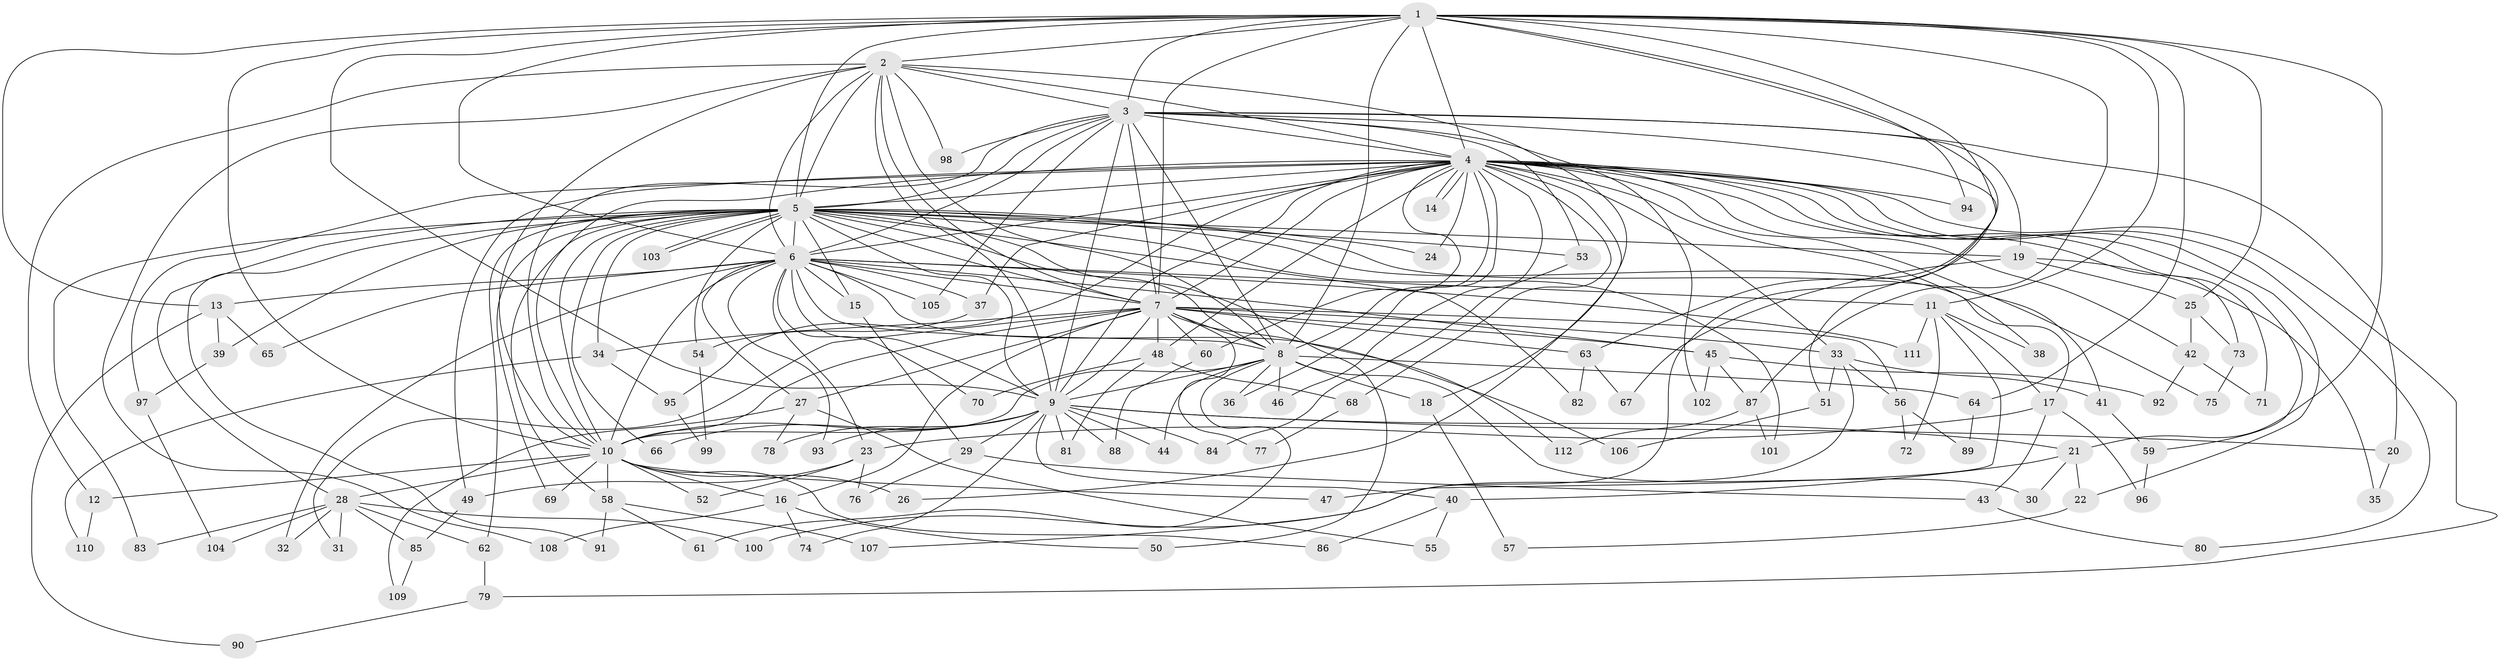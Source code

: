 // Generated by graph-tools (version 1.1) at 2025/01/03/09/25 03:01:17]
// undirected, 112 vertices, 249 edges
graph export_dot {
graph [start="1"]
  node [color=gray90,style=filled];
  1;
  2;
  3;
  4;
  5;
  6;
  7;
  8;
  9;
  10;
  11;
  12;
  13;
  14;
  15;
  16;
  17;
  18;
  19;
  20;
  21;
  22;
  23;
  24;
  25;
  26;
  27;
  28;
  29;
  30;
  31;
  32;
  33;
  34;
  35;
  36;
  37;
  38;
  39;
  40;
  41;
  42;
  43;
  44;
  45;
  46;
  47;
  48;
  49;
  50;
  51;
  52;
  53;
  54;
  55;
  56;
  57;
  58;
  59;
  60;
  61;
  62;
  63;
  64;
  65;
  66;
  67;
  68;
  69;
  70;
  71;
  72;
  73;
  74;
  75;
  76;
  77;
  78;
  79;
  80;
  81;
  82;
  83;
  84;
  85;
  86;
  87;
  88;
  89;
  90;
  91;
  92;
  93;
  94;
  95;
  96;
  97;
  98;
  99;
  100;
  101;
  102;
  103;
  104;
  105;
  106;
  107;
  108;
  109;
  110;
  111;
  112;
  1 -- 2;
  1 -- 3;
  1 -- 4;
  1 -- 5;
  1 -- 6;
  1 -- 7;
  1 -- 8;
  1 -- 9;
  1 -- 10;
  1 -- 11;
  1 -- 13;
  1 -- 21;
  1 -- 25;
  1 -- 63;
  1 -- 64;
  1 -- 87;
  1 -- 94;
  1 -- 107;
  2 -- 3;
  2 -- 4;
  2 -- 5;
  2 -- 6;
  2 -- 7;
  2 -- 8;
  2 -- 9;
  2 -- 10;
  2 -- 12;
  2 -- 18;
  2 -- 98;
  2 -- 108;
  3 -- 4;
  3 -- 5;
  3 -- 6;
  3 -- 7;
  3 -- 8;
  3 -- 9;
  3 -- 10;
  3 -- 19;
  3 -- 20;
  3 -- 51;
  3 -- 53;
  3 -- 98;
  3 -- 102;
  3 -- 105;
  4 -- 5;
  4 -- 6;
  4 -- 7;
  4 -- 8;
  4 -- 9;
  4 -- 10;
  4 -- 14;
  4 -- 14;
  4 -- 22;
  4 -- 24;
  4 -- 26;
  4 -- 33;
  4 -- 36;
  4 -- 37;
  4 -- 38;
  4 -- 42;
  4 -- 46;
  4 -- 48;
  4 -- 49;
  4 -- 59;
  4 -- 60;
  4 -- 68;
  4 -- 71;
  4 -- 73;
  4 -- 75;
  4 -- 79;
  4 -- 80;
  4 -- 94;
  4 -- 95;
  4 -- 97;
  5 -- 6;
  5 -- 7;
  5 -- 8;
  5 -- 9;
  5 -- 10;
  5 -- 15;
  5 -- 17;
  5 -- 19;
  5 -- 24;
  5 -- 28;
  5 -- 34;
  5 -- 39;
  5 -- 41;
  5 -- 50;
  5 -- 53;
  5 -- 54;
  5 -- 58;
  5 -- 62;
  5 -- 66;
  5 -- 69;
  5 -- 82;
  5 -- 83;
  5 -- 91;
  5 -- 101;
  5 -- 103;
  5 -- 103;
  6 -- 7;
  6 -- 8;
  6 -- 9;
  6 -- 10;
  6 -- 11;
  6 -- 13;
  6 -- 15;
  6 -- 23;
  6 -- 27;
  6 -- 32;
  6 -- 37;
  6 -- 45;
  6 -- 65;
  6 -- 70;
  6 -- 93;
  6 -- 105;
  6 -- 106;
  6 -- 111;
  7 -- 8;
  7 -- 9;
  7 -- 10;
  7 -- 16;
  7 -- 27;
  7 -- 31;
  7 -- 33;
  7 -- 34;
  7 -- 45;
  7 -- 48;
  7 -- 56;
  7 -- 60;
  7 -- 63;
  7 -- 77;
  7 -- 112;
  8 -- 9;
  8 -- 10;
  8 -- 18;
  8 -- 30;
  8 -- 36;
  8 -- 44;
  8 -- 46;
  8 -- 61;
  8 -- 64;
  9 -- 10;
  9 -- 20;
  9 -- 21;
  9 -- 29;
  9 -- 40;
  9 -- 44;
  9 -- 66;
  9 -- 74;
  9 -- 78;
  9 -- 81;
  9 -- 84;
  9 -- 88;
  9 -- 93;
  10 -- 12;
  10 -- 16;
  10 -- 26;
  10 -- 28;
  10 -- 47;
  10 -- 52;
  10 -- 58;
  10 -- 69;
  10 -- 86;
  11 -- 17;
  11 -- 38;
  11 -- 47;
  11 -- 72;
  11 -- 111;
  12 -- 110;
  13 -- 39;
  13 -- 65;
  13 -- 90;
  15 -- 29;
  16 -- 50;
  16 -- 74;
  16 -- 108;
  17 -- 23;
  17 -- 43;
  17 -- 96;
  18 -- 57;
  19 -- 25;
  19 -- 35;
  19 -- 67;
  20 -- 35;
  21 -- 22;
  21 -- 30;
  21 -- 40;
  22 -- 57;
  23 -- 49;
  23 -- 52;
  23 -- 76;
  25 -- 42;
  25 -- 73;
  27 -- 55;
  27 -- 78;
  27 -- 109;
  28 -- 31;
  28 -- 32;
  28 -- 62;
  28 -- 83;
  28 -- 85;
  28 -- 100;
  28 -- 104;
  29 -- 43;
  29 -- 76;
  33 -- 41;
  33 -- 51;
  33 -- 56;
  33 -- 100;
  34 -- 95;
  34 -- 110;
  37 -- 54;
  39 -- 97;
  40 -- 55;
  40 -- 86;
  41 -- 59;
  42 -- 71;
  42 -- 92;
  43 -- 80;
  45 -- 87;
  45 -- 92;
  45 -- 102;
  48 -- 68;
  48 -- 70;
  48 -- 81;
  49 -- 85;
  51 -- 106;
  53 -- 84;
  54 -- 99;
  56 -- 72;
  56 -- 89;
  58 -- 61;
  58 -- 91;
  58 -- 107;
  59 -- 96;
  60 -- 88;
  62 -- 79;
  63 -- 67;
  63 -- 82;
  64 -- 89;
  68 -- 77;
  73 -- 75;
  79 -- 90;
  85 -- 109;
  87 -- 101;
  87 -- 112;
  95 -- 99;
  97 -- 104;
}
